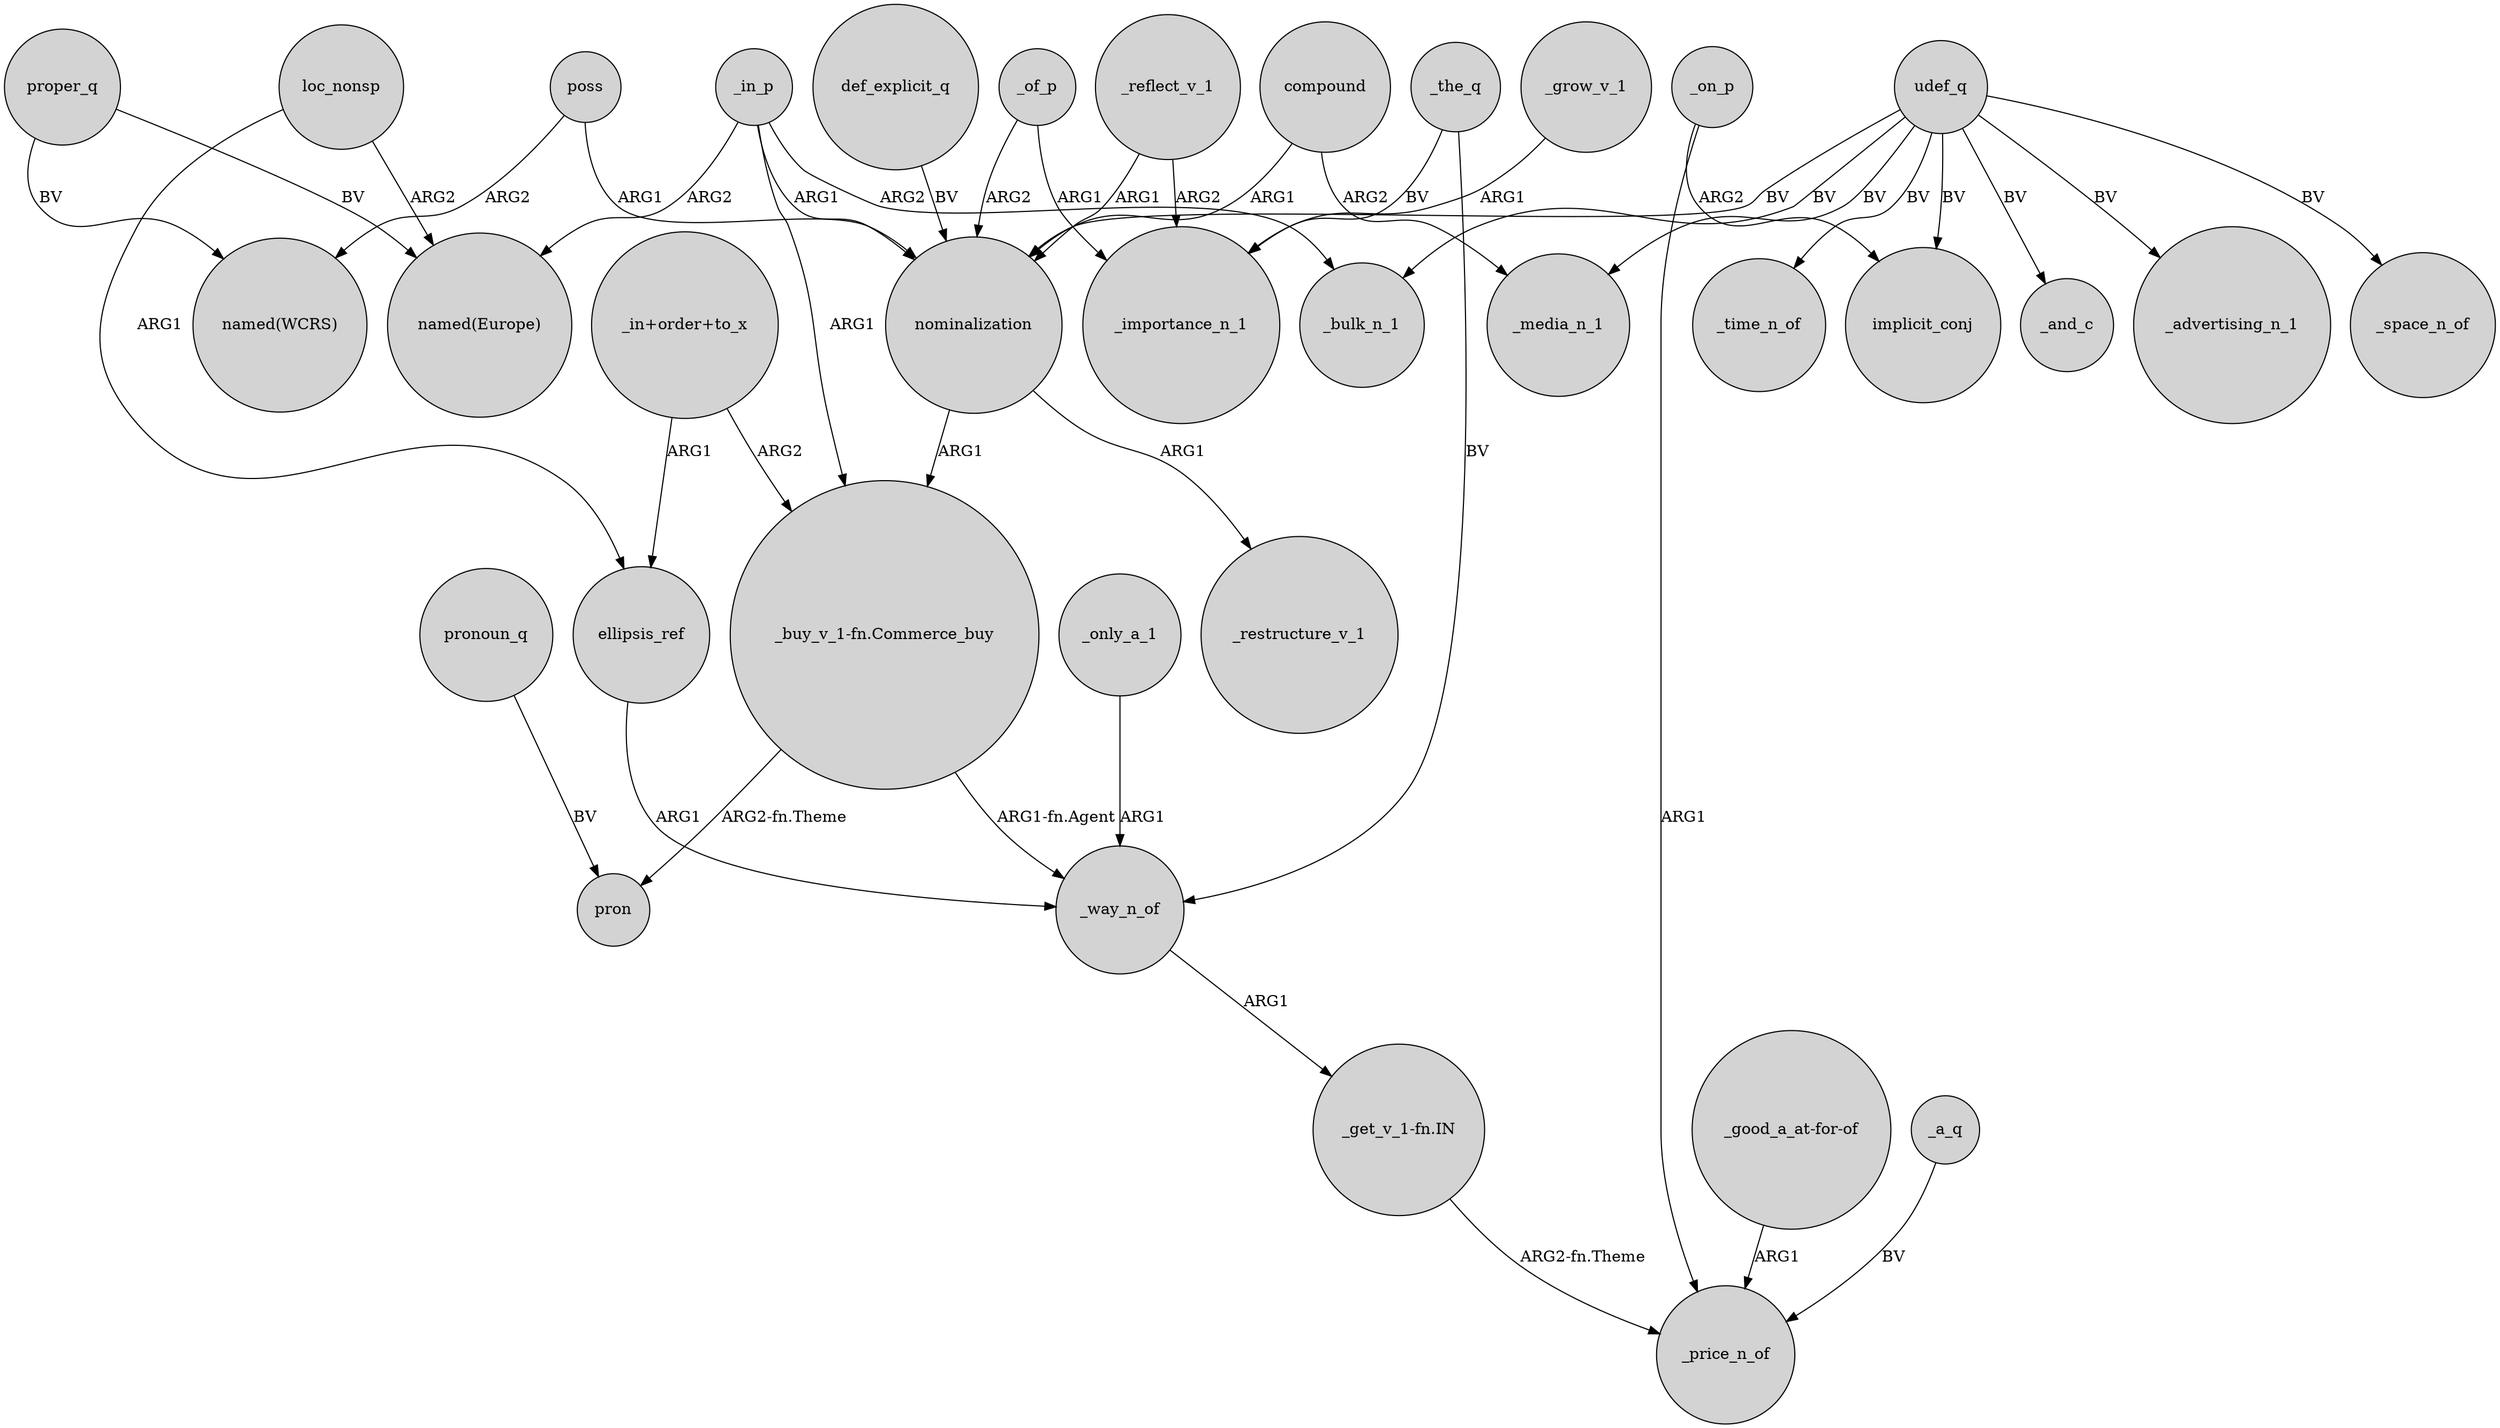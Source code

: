 digraph {
	node [shape=circle style=filled]
	loc_nonsp -> "named(Europe)" [label=ARG2]
	_in_p -> _bulk_n_1 [label=ARG2]
	_of_p -> _importance_n_1 [label=ARG1]
	"_get_v_1-fn.IN" -> _price_n_of [label="ARG2-fn.Theme"]
	"_buy_v_1-fn.Commerce_buy" -> _way_n_of [label="ARG1-fn.Agent"]
	ellipsis_ref -> _way_n_of [label=ARG1]
	_on_p -> implicit_conj [label=ARG2]
	"_in+order+to_x" -> "_buy_v_1-fn.Commerce_buy" [label=ARG2]
	_way_n_of -> "_get_v_1-fn.IN" [label=ARG1]
	_in_p -> "named(Europe)" [label=ARG2]
	_reflect_v_1 -> nominalization [label=ARG1]
	_in_p -> "_buy_v_1-fn.Commerce_buy" [label=ARG1]
	poss -> "named(WCRS)" [label=ARG2]
	_the_q -> _way_n_of [label=BV]
	"_buy_v_1-fn.Commerce_buy" -> pron [label="ARG2-fn.Theme"]
	loc_nonsp -> ellipsis_ref [label=ARG1]
	udef_q -> _media_n_1 [label=BV]
	udef_q -> implicit_conj [label=BV]
	_grow_v_1 -> _importance_n_1 [label=ARG1]
	poss -> nominalization [label=ARG1]
	nominalization -> _restructure_v_1 [label=ARG1]
	udef_q -> _bulk_n_1 [label=BV]
	udef_q -> _advertising_n_1 [label=BV]
	compound -> _media_n_1 [label=ARG2]
	pronoun_q -> pron [label=BV]
	"_good_a_at-for-of" -> _price_n_of [label=ARG1]
	nominalization -> "_buy_v_1-fn.Commerce_buy" [label=ARG1]
	udef_q -> _space_n_of [label=BV]
	_of_p -> nominalization [label=ARG2]
	proper_q -> "named(Europe)" [label=BV]
	udef_q -> _time_n_of [label=BV]
	_in_p -> nominalization [label=ARG1]
	proper_q -> "named(WCRS)" [label=BV]
	udef_q -> nominalization [label=BV]
	"_in+order+to_x" -> ellipsis_ref [label=ARG1]
	_the_q -> _importance_n_1 [label=BV]
	def_explicit_q -> nominalization [label=BV]
	_reflect_v_1 -> _importance_n_1 [label=ARG2]
	udef_q -> _and_c [label=BV]
	compound -> nominalization [label=ARG1]
	_on_p -> _price_n_of [label=ARG1]
	_a_q -> _price_n_of [label=BV]
	_only_a_1 -> _way_n_of [label=ARG1]
}
